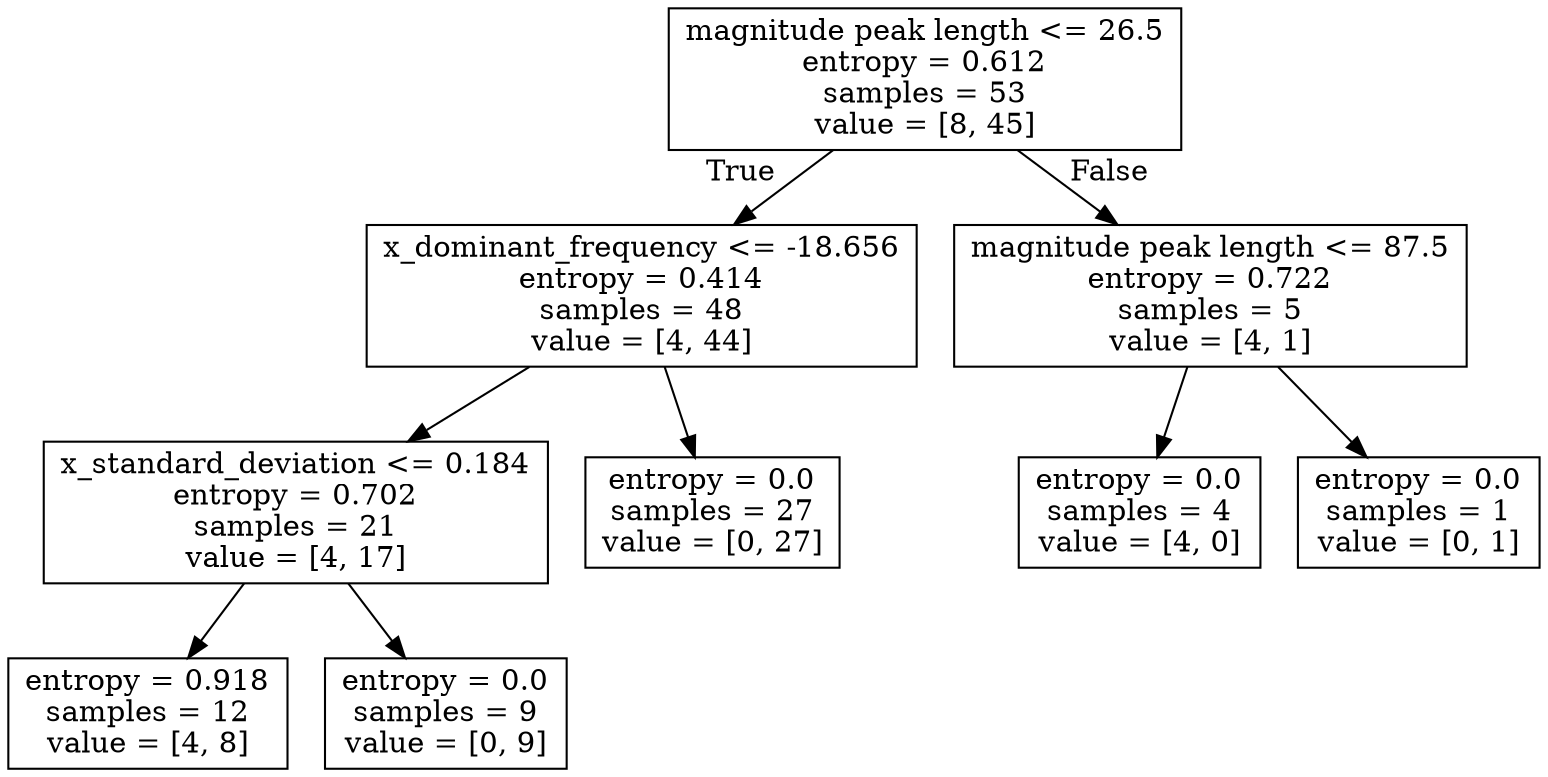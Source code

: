 digraph Tree {
node [shape=box] ;
0 [label="magnitude peak length <= 26.5\nentropy = 0.612\nsamples = 53\nvalue = [8, 45]"] ;
1 [label="x_dominant_frequency <= -18.656\nentropy = 0.414\nsamples = 48\nvalue = [4, 44]"] ;
0 -> 1 [labeldistance=2.5, labelangle=45, headlabel="True"] ;
2 [label="x_standard_deviation <= 0.184\nentropy = 0.702\nsamples = 21\nvalue = [4, 17]"] ;
1 -> 2 ;
3 [label="entropy = 0.918\nsamples = 12\nvalue = [4, 8]"] ;
2 -> 3 ;
4 [label="entropy = 0.0\nsamples = 9\nvalue = [0, 9]"] ;
2 -> 4 ;
5 [label="entropy = 0.0\nsamples = 27\nvalue = [0, 27]"] ;
1 -> 5 ;
6 [label="magnitude peak length <= 87.5\nentropy = 0.722\nsamples = 5\nvalue = [4, 1]"] ;
0 -> 6 [labeldistance=2.5, labelangle=-45, headlabel="False"] ;
7 [label="entropy = 0.0\nsamples = 4\nvalue = [4, 0]"] ;
6 -> 7 ;
8 [label="entropy = 0.0\nsamples = 1\nvalue = [0, 1]"] ;
6 -> 8 ;
}
